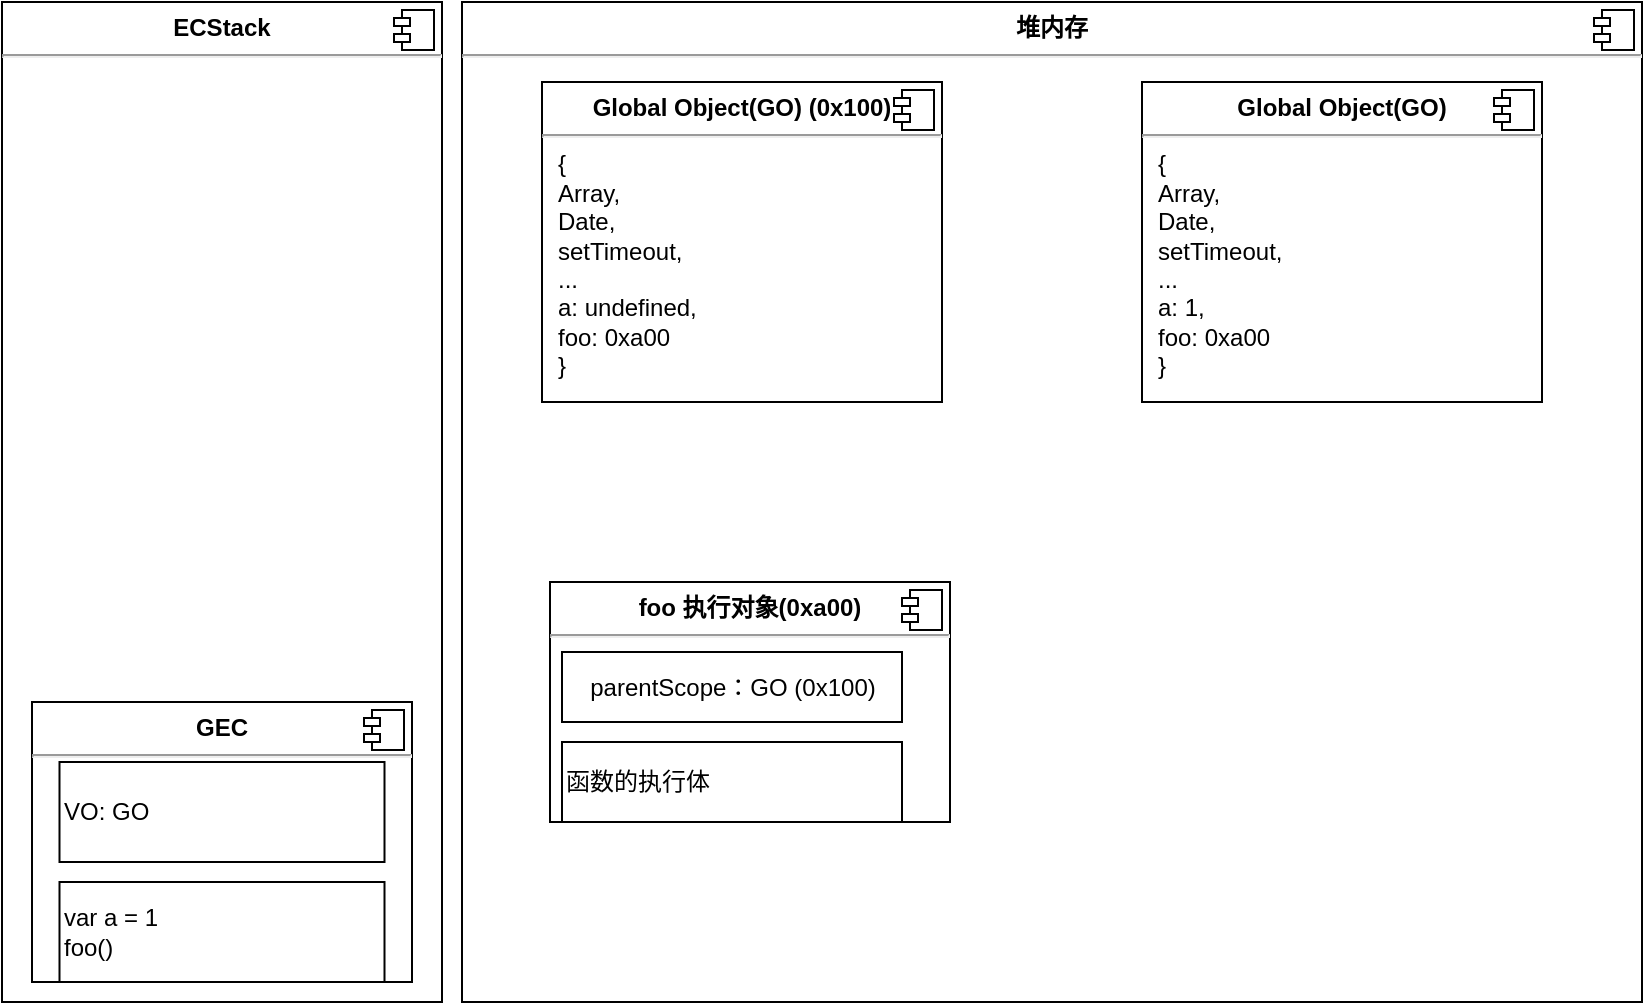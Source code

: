 <mxfile version="15.8.7" type="device"><diagram id="1mW5frffZYDlE6uzIgnk" name="第 1 页"><mxGraphModel dx="1038" dy="675" grid="1" gridSize="10" guides="1" tooltips="1" connect="1" arrows="1" fold="1" page="1" pageScale="1" pageWidth="827" pageHeight="1169" math="0" shadow="0"><root><mxCell id="0"/><mxCell id="1" parent="0"/><mxCell id="CDqu7acYkglbo-4KXW45-7" value="&lt;p style=&quot;margin: 0px ; margin-top: 6px ; text-align: center&quot;&gt;&lt;b&gt;ECStack&lt;/b&gt;&lt;/p&gt;&lt;hr&gt;&lt;p style=&quot;margin: 0px ; margin-left: 8px&quot;&gt;&lt;br&gt;&lt;/p&gt;" style="align=left;overflow=fill;html=1;dropTarget=0;" vertex="1" parent="1"><mxGeometry x="40" y="560" width="220" height="500" as="geometry"/></mxCell><mxCell id="CDqu7acYkglbo-4KXW45-8" value="" style="shape=component;jettyWidth=8;jettyHeight=4;" vertex="1" parent="CDqu7acYkglbo-4KXW45-7"><mxGeometry x="1" width="20" height="20" relative="1" as="geometry"><mxPoint x="-24" y="4" as="offset"/></mxGeometry></mxCell><mxCell id="CDqu7acYkglbo-4KXW45-10" value="&lt;p style=&quot;margin: 0px ; margin-top: 6px ; text-align: center&quot;&gt;&lt;b&gt;堆内存&lt;/b&gt;&lt;/p&gt;&lt;hr&gt;&lt;p style=&quot;margin: 0px ; margin-left: 8px&quot;&gt;&lt;br&gt;&lt;/p&gt;" style="align=left;overflow=fill;html=1;dropTarget=0;" vertex="1" parent="1"><mxGeometry x="270" y="560" width="590" height="500" as="geometry"/></mxCell><mxCell id="CDqu7acYkglbo-4KXW45-11" value="" style="shape=component;jettyWidth=8;jettyHeight=4;" vertex="1" parent="CDqu7acYkglbo-4KXW45-10"><mxGeometry x="1" width="20" height="20" relative="1" as="geometry"><mxPoint x="-24" y="4" as="offset"/></mxGeometry></mxCell><mxCell id="CDqu7acYkglbo-4KXW45-12" value="&lt;p style=&quot;margin: 0px ; margin-top: 6px ; text-align: center&quot;&gt;&lt;b&gt;Global Object(GO) (0x100)&lt;/b&gt;&lt;/p&gt;&lt;hr&gt;&lt;p style=&quot;margin: 0px ; margin-left: 8px&quot;&gt;{&lt;/p&gt;&lt;p style=&quot;margin: 0px ; margin-left: 8px&quot;&gt;Array,&lt;/p&gt;&lt;p style=&quot;margin: 0px ; margin-left: 8px&quot;&gt;Date,&lt;/p&gt;&lt;p style=&quot;margin: 0px ; margin-left: 8px&quot;&gt;setTimeout,&lt;/p&gt;&lt;p style=&quot;margin: 0px ; margin-left: 8px&quot;&gt;...&lt;/p&gt;&lt;p style=&quot;margin: 0px ; margin-left: 8px&quot;&gt;a: undefined,&lt;/p&gt;&lt;p style=&quot;margin: 0px ; margin-left: 8px&quot;&gt;foo: 0xa00&lt;/p&gt;&lt;p style=&quot;margin: 0px ; margin-left: 8px&quot;&gt;}&lt;/p&gt;" style="align=left;overflow=fill;html=1;dropTarget=0;" vertex="1" parent="1"><mxGeometry x="310" y="600" width="200" height="160" as="geometry"/></mxCell><mxCell id="CDqu7acYkglbo-4KXW45-13" value="" style="shape=component;jettyWidth=8;jettyHeight=4;" vertex="1" parent="CDqu7acYkglbo-4KXW45-12"><mxGeometry x="1" width="20" height="20" relative="1" as="geometry"><mxPoint x="-24" y="4" as="offset"/></mxGeometry></mxCell><mxCell id="CDqu7acYkglbo-4KXW45-14" value="&lt;p style=&quot;margin: 0px ; margin-top: 6px ; text-align: center&quot;&gt;&lt;b&gt;GEC&lt;/b&gt;&lt;/p&gt;&lt;hr&gt;&lt;p style=&quot;margin: 0px ; margin-left: 8px&quot;&gt;&lt;br&gt;&lt;/p&gt;" style="align=left;overflow=fill;html=1;dropTarget=0;" vertex="1" parent="1"><mxGeometry x="55" y="910" width="190" height="140" as="geometry"/></mxCell><mxCell id="CDqu7acYkglbo-4KXW45-15" value="" style="shape=component;jettyWidth=8;jettyHeight=4;" vertex="1" parent="CDqu7acYkglbo-4KXW45-14"><mxGeometry x="1" width="20" height="20" relative="1" as="geometry"><mxPoint x="-24" y="4" as="offset"/></mxGeometry></mxCell><mxCell id="CDqu7acYkglbo-4KXW45-17" value="VO: GO" style="html=1;align=left;" vertex="1" parent="1"><mxGeometry x="68.75" y="940" width="162.5" height="50" as="geometry"/></mxCell><mxCell id="CDqu7acYkglbo-4KXW45-18" value="var a = 1&lt;br&gt;foo()" style="html=1;align=left;" vertex="1" parent="1"><mxGeometry x="68.75" y="1000" width="162.5" height="50" as="geometry"/></mxCell><mxCell id="CDqu7acYkglbo-4KXW45-19" value="&lt;p style=&quot;margin: 0px ; margin-top: 6px ; text-align: center&quot;&gt;&lt;b&gt;Global Object(GO)&lt;/b&gt;&lt;/p&gt;&lt;hr&gt;&lt;p style=&quot;margin: 0px ; margin-left: 8px&quot;&gt;{&lt;/p&gt;&lt;p style=&quot;margin: 0px ; margin-left: 8px&quot;&gt;Array,&lt;/p&gt;&lt;p style=&quot;margin: 0px ; margin-left: 8px&quot;&gt;Date,&lt;/p&gt;&lt;p style=&quot;margin: 0px ; margin-left: 8px&quot;&gt;setTimeout,&lt;/p&gt;&lt;p style=&quot;margin: 0px ; margin-left: 8px&quot;&gt;...&lt;/p&gt;&lt;p style=&quot;margin: 0px ; margin-left: 8px&quot;&gt;a: 1,&lt;/p&gt;&lt;p style=&quot;margin: 0px ; margin-left: 8px&quot;&gt;foo: 0xa00&lt;/p&gt;&lt;p style=&quot;margin: 0px ; margin-left: 8px&quot;&gt;}&lt;/p&gt;" style="align=left;overflow=fill;html=1;dropTarget=0;" vertex="1" parent="1"><mxGeometry x="610" y="600" width="200" height="160" as="geometry"/></mxCell><mxCell id="CDqu7acYkglbo-4KXW45-20" value="" style="shape=component;jettyWidth=8;jettyHeight=4;" vertex="1" parent="CDqu7acYkglbo-4KXW45-19"><mxGeometry x="1" width="20" height="20" relative="1" as="geometry"><mxPoint x="-24" y="4" as="offset"/></mxGeometry></mxCell><mxCell id="CDqu7acYkglbo-4KXW45-21" value="&lt;p style=&quot;margin: 0px ; margin-top: 6px ; text-align: center&quot;&gt;&lt;b&gt;foo 执行对象(0xa00)&lt;/b&gt;&lt;/p&gt;&lt;hr&gt;&lt;p style=&quot;margin: 0px ; margin-left: 8px&quot;&gt;&lt;br&gt;&lt;/p&gt;" style="align=left;overflow=fill;html=1;dropTarget=0;" vertex="1" parent="1"><mxGeometry x="314" y="850" width="200" height="120" as="geometry"/></mxCell><mxCell id="CDqu7acYkglbo-4KXW45-22" value="" style="shape=component;jettyWidth=8;jettyHeight=4;" vertex="1" parent="CDqu7acYkglbo-4KXW45-21"><mxGeometry x="1" width="20" height="20" relative="1" as="geometry"><mxPoint x="-24" y="4" as="offset"/></mxGeometry></mxCell><mxCell id="CDqu7acYkglbo-4KXW45-23" value="parentScope：GO (0x100)" style="html=1;" vertex="1" parent="1"><mxGeometry x="320" y="885" width="170" height="35" as="geometry"/></mxCell><mxCell id="CDqu7acYkglbo-4KXW45-24" value="函数的执行体" style="html=1;align=left;" vertex="1" parent="1"><mxGeometry x="320" y="930" width="170" height="40" as="geometry"/></mxCell></root></mxGraphModel></diagram></mxfile>